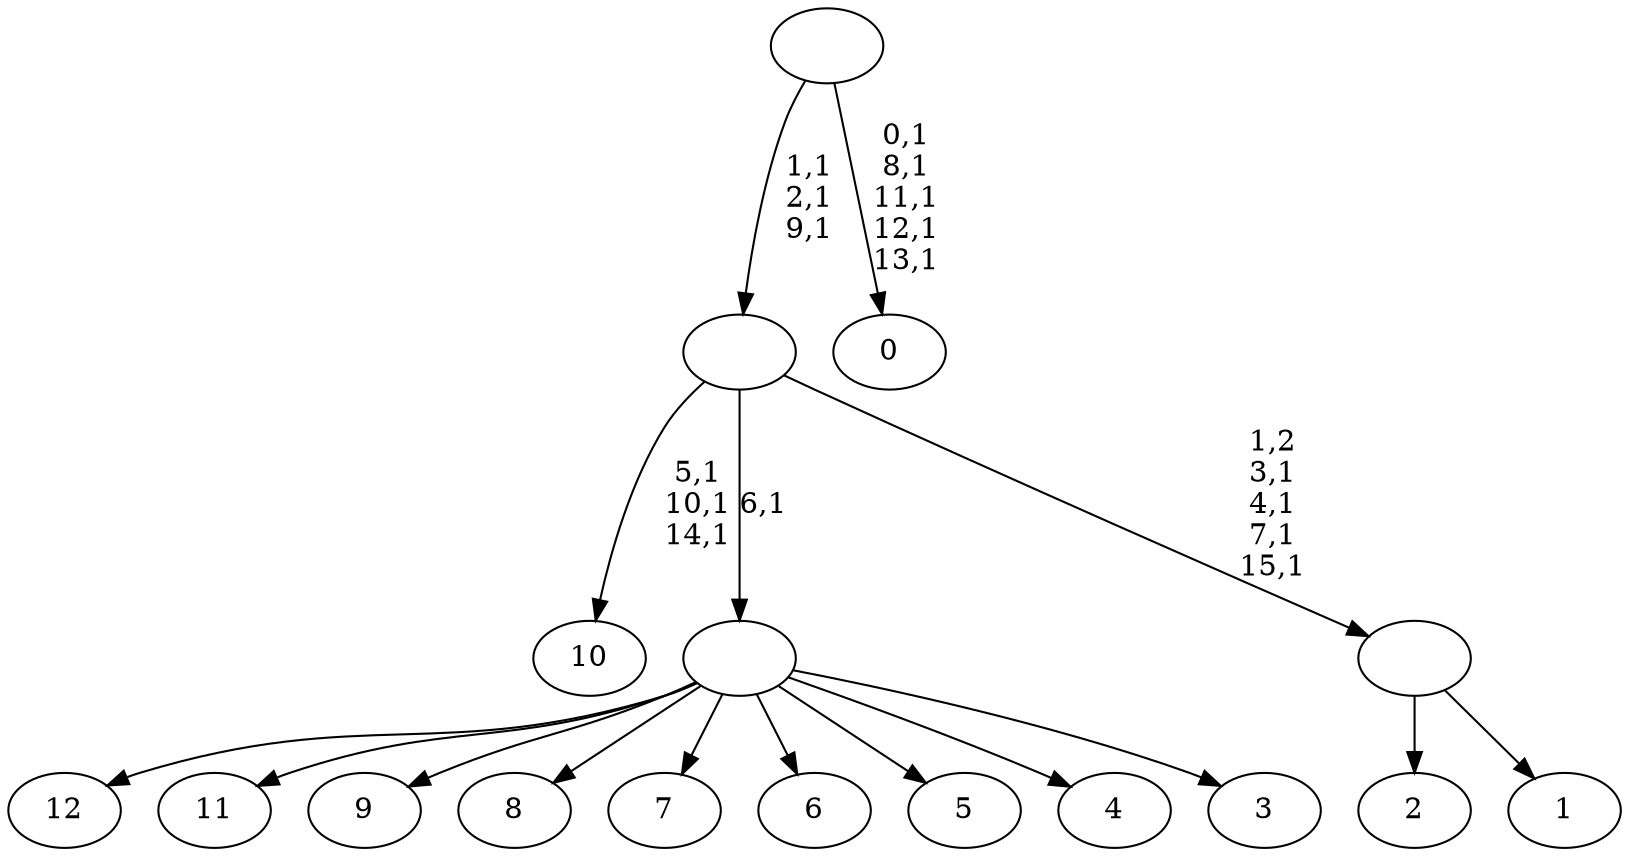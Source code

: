 digraph T {
	29 [label="12"]
	28 [label="11"]
	27 [label="10"]
	23 [label="9"]
	22 [label="8"]
	21 [label="7"]
	20 [label="6"]
	19 [label="5"]
	18 [label="4"]
	17 [label="3"]
	16 [label=""]
	15 [label="2"]
	14 [label="1"]
	13 [label=""]
	9 [label=""]
	6 [label="0"]
	0 [label=""]
	16 -> 29 [label=""]
	16 -> 28 [label=""]
	16 -> 23 [label=""]
	16 -> 22 [label=""]
	16 -> 21 [label=""]
	16 -> 20 [label=""]
	16 -> 19 [label=""]
	16 -> 18 [label=""]
	16 -> 17 [label=""]
	13 -> 15 [label=""]
	13 -> 14 [label=""]
	9 -> 13 [label="1,2\n3,1\n4,1\n7,1\n15,1"]
	9 -> 27 [label="5,1\n10,1\n14,1"]
	9 -> 16 [label="6,1"]
	0 -> 6 [label="0,1\n8,1\n11,1\n12,1\n13,1"]
	0 -> 9 [label="1,1\n2,1\n9,1"]
}
